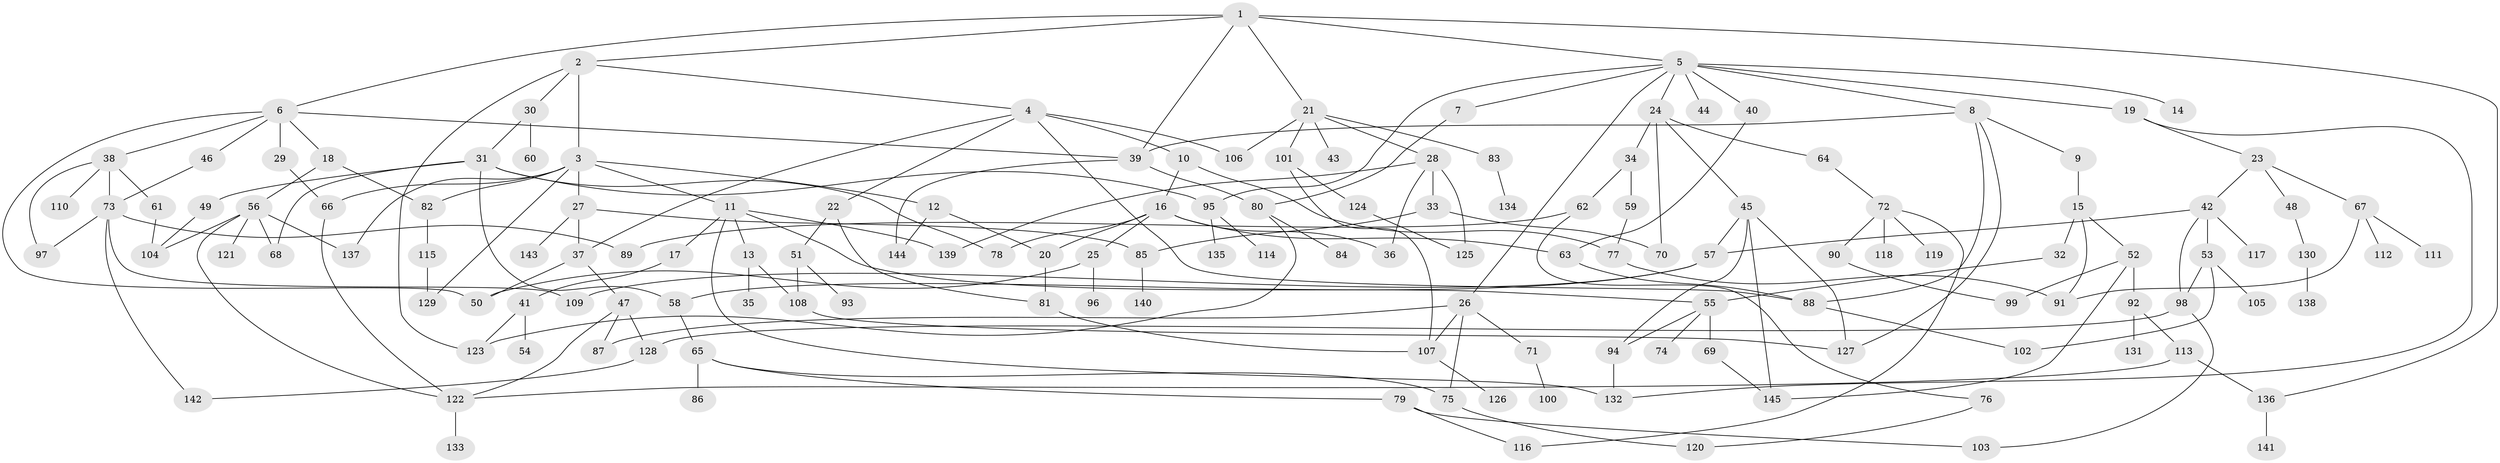 // coarse degree distribution, {10: 0.00980392156862745, 6: 0.06862745098039216, 8: 0.029411764705882353, 9: 0.00980392156862745, 4: 0.09803921568627451, 5: 0.10784313725490197, 2: 0.22549019607843138, 7: 0.0196078431372549, 3: 0.18627450980392157, 1: 0.24509803921568626}
// Generated by graph-tools (version 1.1) at 2025/51/02/27/25 19:51:40]
// undirected, 145 vertices, 207 edges
graph export_dot {
graph [start="1"]
  node [color=gray90,style=filled];
  1;
  2;
  3;
  4;
  5;
  6;
  7;
  8;
  9;
  10;
  11;
  12;
  13;
  14;
  15;
  16;
  17;
  18;
  19;
  20;
  21;
  22;
  23;
  24;
  25;
  26;
  27;
  28;
  29;
  30;
  31;
  32;
  33;
  34;
  35;
  36;
  37;
  38;
  39;
  40;
  41;
  42;
  43;
  44;
  45;
  46;
  47;
  48;
  49;
  50;
  51;
  52;
  53;
  54;
  55;
  56;
  57;
  58;
  59;
  60;
  61;
  62;
  63;
  64;
  65;
  66;
  67;
  68;
  69;
  70;
  71;
  72;
  73;
  74;
  75;
  76;
  77;
  78;
  79;
  80;
  81;
  82;
  83;
  84;
  85;
  86;
  87;
  88;
  89;
  90;
  91;
  92;
  93;
  94;
  95;
  96;
  97;
  98;
  99;
  100;
  101;
  102;
  103;
  104;
  105;
  106;
  107;
  108;
  109;
  110;
  111;
  112;
  113;
  114;
  115;
  116;
  117;
  118;
  119;
  120;
  121;
  122;
  123;
  124;
  125;
  126;
  127;
  128;
  129;
  130;
  131;
  132;
  133;
  134;
  135;
  136;
  137;
  138;
  139;
  140;
  141;
  142;
  143;
  144;
  145;
  1 -- 2;
  1 -- 5;
  1 -- 6;
  1 -- 21;
  1 -- 39;
  1 -- 136;
  2 -- 3;
  2 -- 4;
  2 -- 30;
  2 -- 123;
  3 -- 11;
  3 -- 12;
  3 -- 27;
  3 -- 66;
  3 -- 82;
  3 -- 129;
  3 -- 137;
  4 -- 10;
  4 -- 22;
  4 -- 37;
  4 -- 88;
  4 -- 106;
  5 -- 7;
  5 -- 8;
  5 -- 14;
  5 -- 19;
  5 -- 24;
  5 -- 26;
  5 -- 40;
  5 -- 44;
  5 -- 95;
  6 -- 18;
  6 -- 29;
  6 -- 38;
  6 -- 46;
  6 -- 50;
  6 -- 39;
  7 -- 80;
  8 -- 9;
  8 -- 39;
  8 -- 88;
  8 -- 127;
  9 -- 15;
  10 -- 16;
  10 -- 77;
  11 -- 13;
  11 -- 17;
  11 -- 55;
  11 -- 139;
  11 -- 132;
  12 -- 144;
  12 -- 20;
  13 -- 35;
  13 -- 108;
  15 -- 32;
  15 -- 52;
  15 -- 91;
  16 -- 20;
  16 -- 25;
  16 -- 36;
  16 -- 63;
  16 -- 78;
  17 -- 41;
  18 -- 56;
  18 -- 82;
  19 -- 23;
  19 -- 132;
  20 -- 81;
  21 -- 28;
  21 -- 43;
  21 -- 83;
  21 -- 101;
  21 -- 106;
  22 -- 51;
  22 -- 81;
  23 -- 42;
  23 -- 48;
  23 -- 67;
  24 -- 34;
  24 -- 45;
  24 -- 64;
  24 -- 70;
  25 -- 96;
  25 -- 50;
  26 -- 71;
  26 -- 107;
  26 -- 75;
  26 -- 87;
  27 -- 143;
  27 -- 37;
  27 -- 85;
  28 -- 33;
  28 -- 125;
  28 -- 36;
  28 -- 139;
  29 -- 66;
  30 -- 31;
  30 -- 60;
  31 -- 49;
  31 -- 68;
  31 -- 78;
  31 -- 58;
  31 -- 95;
  32 -- 55;
  33 -- 70;
  33 -- 85;
  34 -- 59;
  34 -- 62;
  37 -- 47;
  37 -- 50;
  38 -- 61;
  38 -- 73;
  38 -- 110;
  38 -- 97;
  39 -- 80;
  39 -- 144;
  40 -- 63;
  41 -- 54;
  41 -- 123;
  42 -- 53;
  42 -- 57;
  42 -- 98;
  42 -- 117;
  45 -- 127;
  45 -- 145;
  45 -- 94;
  45 -- 57;
  46 -- 73;
  47 -- 87;
  47 -- 128;
  47 -- 122;
  48 -- 130;
  49 -- 104;
  51 -- 93;
  51 -- 108;
  52 -- 92;
  52 -- 145;
  52 -- 99;
  53 -- 105;
  53 -- 102;
  53 -- 98;
  55 -- 69;
  55 -- 74;
  55 -- 94;
  56 -- 121;
  56 -- 137;
  56 -- 122;
  56 -- 104;
  56 -- 68;
  57 -- 58;
  57 -- 109;
  58 -- 65;
  59 -- 77;
  61 -- 104;
  62 -- 76;
  62 -- 89;
  63 -- 88;
  64 -- 72;
  65 -- 75;
  65 -- 79;
  65 -- 86;
  66 -- 122;
  67 -- 91;
  67 -- 111;
  67 -- 112;
  69 -- 145;
  71 -- 100;
  72 -- 90;
  72 -- 116;
  72 -- 118;
  72 -- 119;
  73 -- 89;
  73 -- 97;
  73 -- 142;
  73 -- 109;
  75 -- 120;
  76 -- 120;
  77 -- 91;
  79 -- 103;
  79 -- 116;
  80 -- 84;
  80 -- 123;
  81 -- 107;
  82 -- 115;
  83 -- 134;
  85 -- 140;
  88 -- 102;
  90 -- 99;
  92 -- 113;
  92 -- 131;
  94 -- 132;
  95 -- 114;
  95 -- 135;
  98 -- 128;
  98 -- 103;
  101 -- 124;
  101 -- 107;
  107 -- 126;
  108 -- 127;
  113 -- 136;
  113 -- 122;
  115 -- 129;
  122 -- 133;
  124 -- 125;
  128 -- 142;
  130 -- 138;
  136 -- 141;
}
